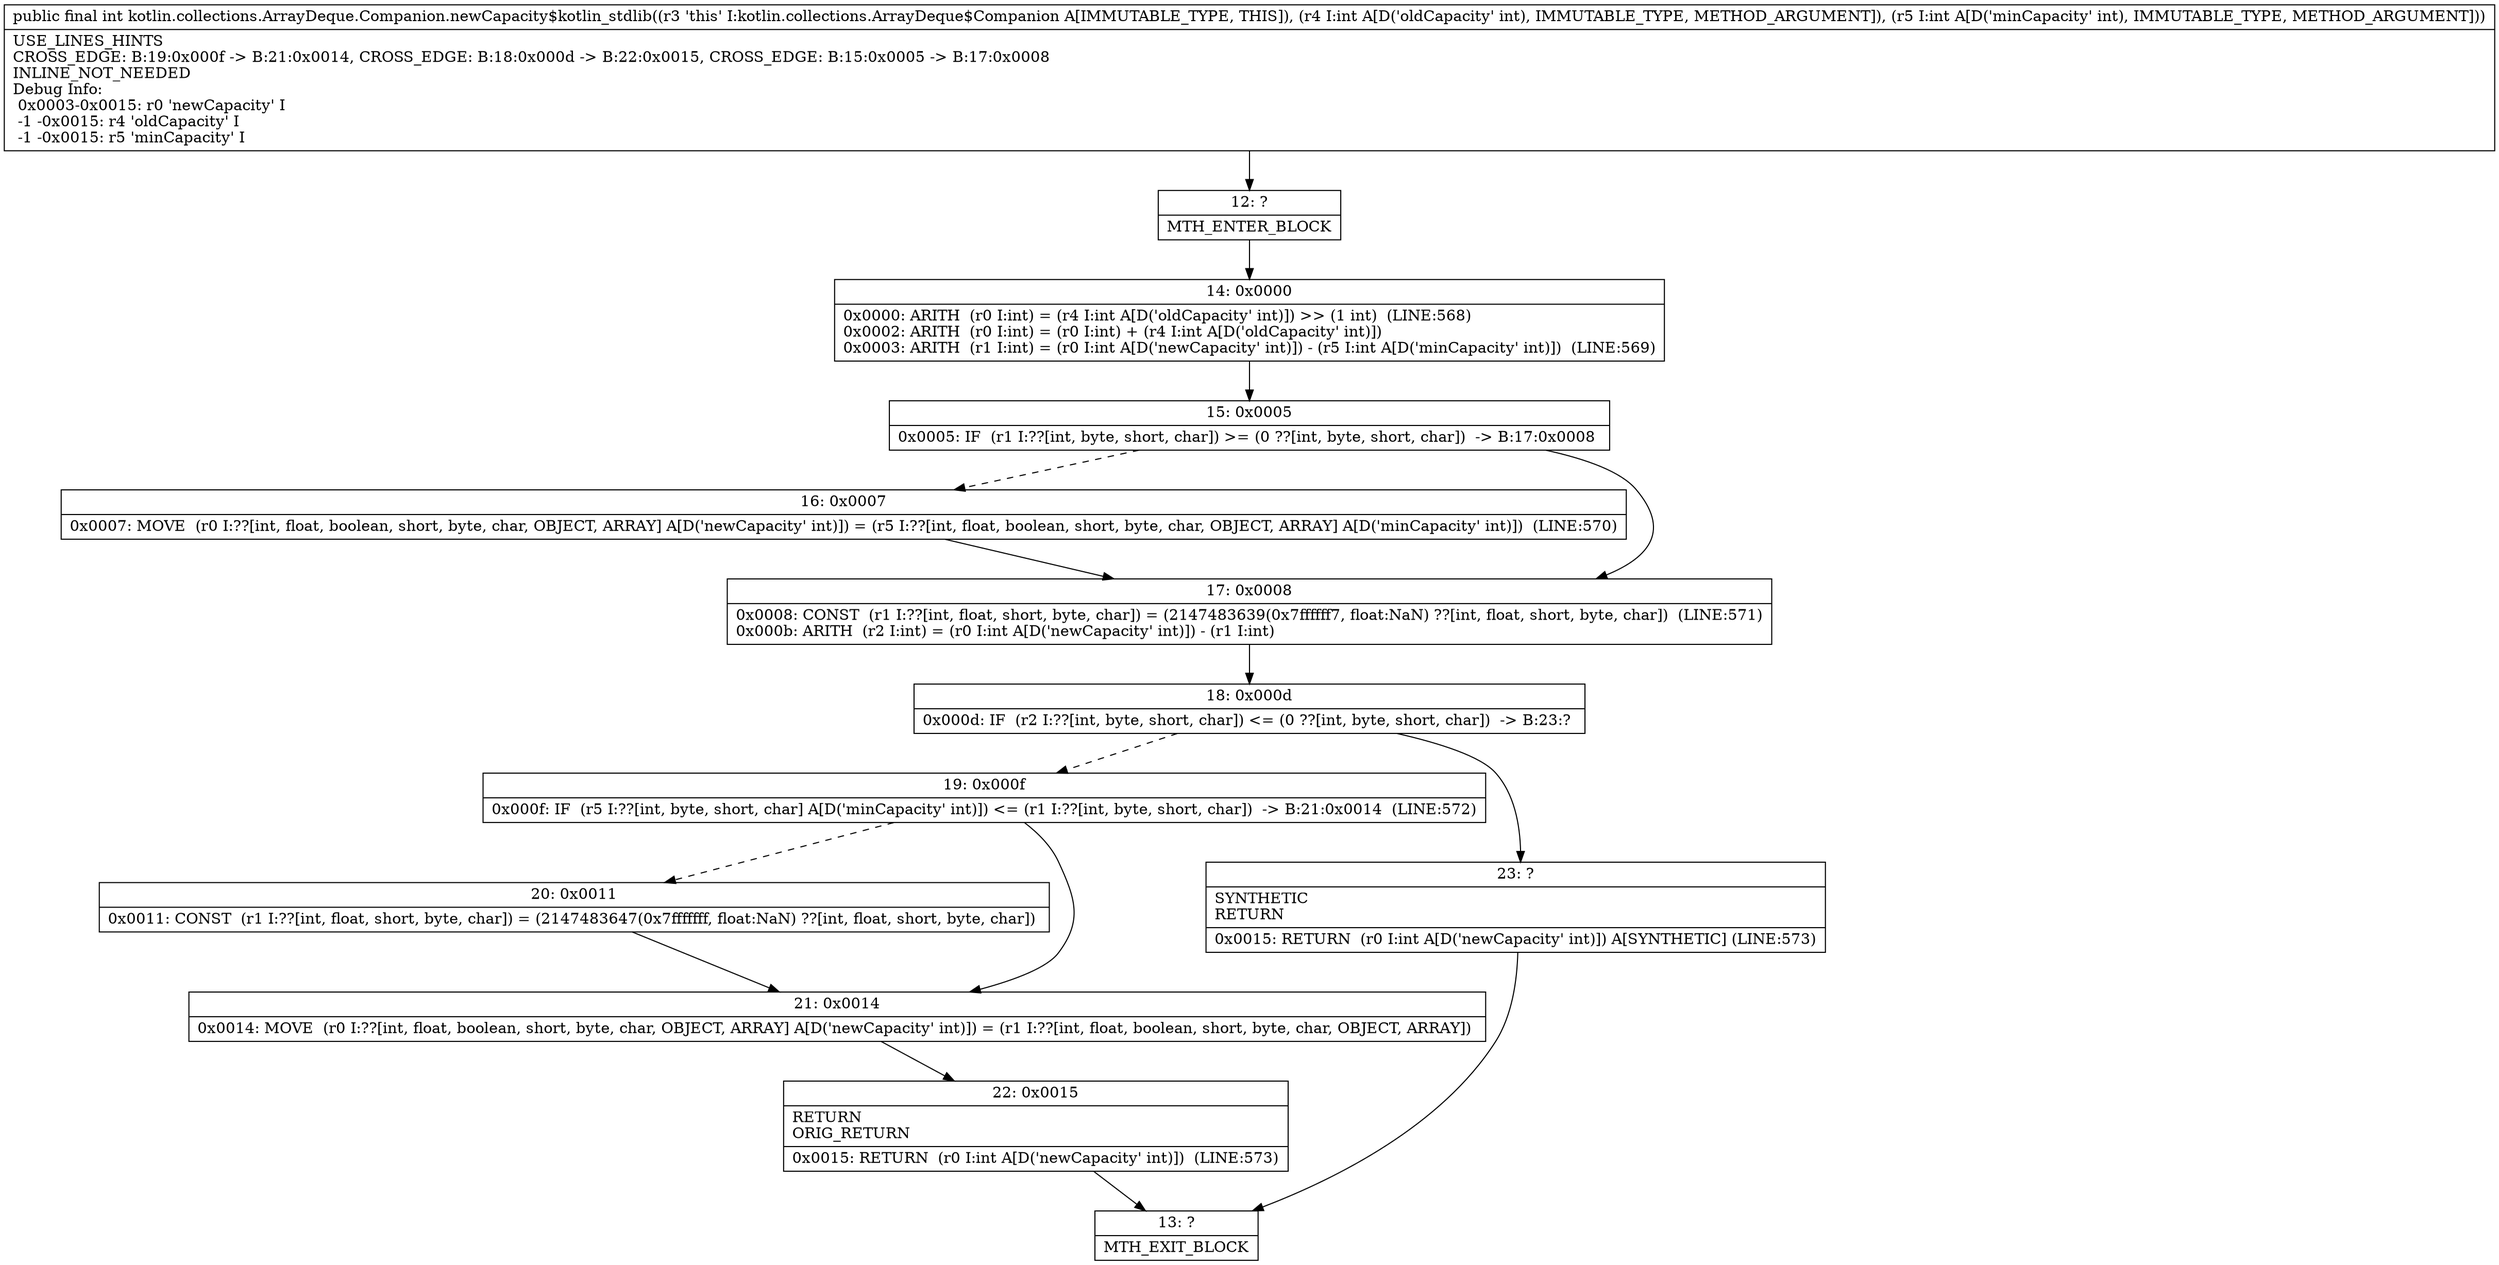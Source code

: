 digraph "CFG forkotlin.collections.ArrayDeque.Companion.newCapacity$kotlin_stdlib(II)I" {
Node_12 [shape=record,label="{12\:\ ?|MTH_ENTER_BLOCK\l}"];
Node_14 [shape=record,label="{14\:\ 0x0000|0x0000: ARITH  (r0 I:int) = (r4 I:int A[D('oldCapacity' int)]) \>\> (1 int)  (LINE:568)\l0x0002: ARITH  (r0 I:int) = (r0 I:int) + (r4 I:int A[D('oldCapacity' int)]) \l0x0003: ARITH  (r1 I:int) = (r0 I:int A[D('newCapacity' int)]) \- (r5 I:int A[D('minCapacity' int)])  (LINE:569)\l}"];
Node_15 [shape=record,label="{15\:\ 0x0005|0x0005: IF  (r1 I:??[int, byte, short, char]) \>= (0 ??[int, byte, short, char])  \-\> B:17:0x0008 \l}"];
Node_16 [shape=record,label="{16\:\ 0x0007|0x0007: MOVE  (r0 I:??[int, float, boolean, short, byte, char, OBJECT, ARRAY] A[D('newCapacity' int)]) = (r5 I:??[int, float, boolean, short, byte, char, OBJECT, ARRAY] A[D('minCapacity' int)])  (LINE:570)\l}"];
Node_17 [shape=record,label="{17\:\ 0x0008|0x0008: CONST  (r1 I:??[int, float, short, byte, char]) = (2147483639(0x7ffffff7, float:NaN) ??[int, float, short, byte, char])  (LINE:571)\l0x000b: ARITH  (r2 I:int) = (r0 I:int A[D('newCapacity' int)]) \- (r1 I:int) \l}"];
Node_18 [shape=record,label="{18\:\ 0x000d|0x000d: IF  (r2 I:??[int, byte, short, char]) \<= (0 ??[int, byte, short, char])  \-\> B:23:? \l}"];
Node_19 [shape=record,label="{19\:\ 0x000f|0x000f: IF  (r5 I:??[int, byte, short, char] A[D('minCapacity' int)]) \<= (r1 I:??[int, byte, short, char])  \-\> B:21:0x0014  (LINE:572)\l}"];
Node_20 [shape=record,label="{20\:\ 0x0011|0x0011: CONST  (r1 I:??[int, float, short, byte, char]) = (2147483647(0x7fffffff, float:NaN) ??[int, float, short, byte, char]) \l}"];
Node_21 [shape=record,label="{21\:\ 0x0014|0x0014: MOVE  (r0 I:??[int, float, boolean, short, byte, char, OBJECT, ARRAY] A[D('newCapacity' int)]) = (r1 I:??[int, float, boolean, short, byte, char, OBJECT, ARRAY]) \l}"];
Node_22 [shape=record,label="{22\:\ 0x0015|RETURN\lORIG_RETURN\l|0x0015: RETURN  (r0 I:int A[D('newCapacity' int)])  (LINE:573)\l}"];
Node_13 [shape=record,label="{13\:\ ?|MTH_EXIT_BLOCK\l}"];
Node_23 [shape=record,label="{23\:\ ?|SYNTHETIC\lRETURN\l|0x0015: RETURN  (r0 I:int A[D('newCapacity' int)]) A[SYNTHETIC] (LINE:573)\l}"];
MethodNode[shape=record,label="{public final int kotlin.collections.ArrayDeque.Companion.newCapacity$kotlin_stdlib((r3 'this' I:kotlin.collections.ArrayDeque$Companion A[IMMUTABLE_TYPE, THIS]), (r4 I:int A[D('oldCapacity' int), IMMUTABLE_TYPE, METHOD_ARGUMENT]), (r5 I:int A[D('minCapacity' int), IMMUTABLE_TYPE, METHOD_ARGUMENT]))  | USE_LINES_HINTS\lCROSS_EDGE: B:19:0x000f \-\> B:21:0x0014, CROSS_EDGE: B:18:0x000d \-\> B:22:0x0015, CROSS_EDGE: B:15:0x0005 \-\> B:17:0x0008\lINLINE_NOT_NEEDED\lDebug Info:\l  0x0003\-0x0015: r0 'newCapacity' I\l  \-1 \-0x0015: r4 'oldCapacity' I\l  \-1 \-0x0015: r5 'minCapacity' I\l}"];
MethodNode -> Node_12;Node_12 -> Node_14;
Node_14 -> Node_15;
Node_15 -> Node_16[style=dashed];
Node_15 -> Node_17;
Node_16 -> Node_17;
Node_17 -> Node_18;
Node_18 -> Node_19[style=dashed];
Node_18 -> Node_23;
Node_19 -> Node_20[style=dashed];
Node_19 -> Node_21;
Node_20 -> Node_21;
Node_21 -> Node_22;
Node_22 -> Node_13;
Node_23 -> Node_13;
}

